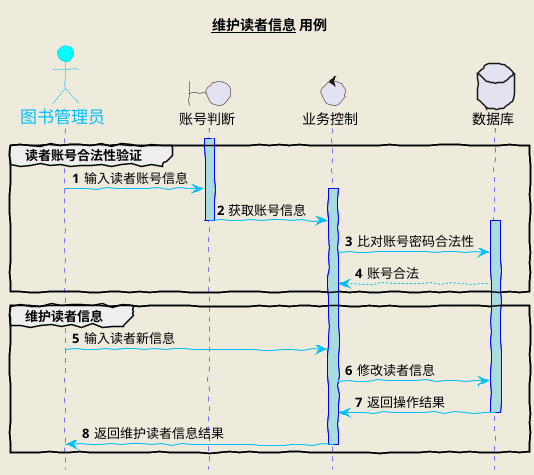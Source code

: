 @startuml
skinparam backgroundColor #EEEBDC
skinparam handwritten true

skinparam sequence {
	ArrowColor DeepSkyBlue
	ActorBorderColor DeepSkyBlue
	LifeLineBorderColor blue
	LifeLineBackgroundColor #A9DCDF
	
	ParticipantBorderColor DeepSkyBlue
	ParticipantBackgroundColor DodgerBlue
	ParticipantFontName Impact
	ParticipantFontSize 17
	ParticipantFontColor #A9DCDF
	
	ActorBackgroundColor aqua
	ActorFontColor DeepSkyBlue
	ActorFontSize 17
	ActorFontName Aapex
}

hide footbox
title __维护读者信息__ 用例
actor 图书管理员 
boundary 账号判断
control 业务控制
database 数据库


autonumber
group 读者账号合法性验证
activate 账号判断
	图书管理员 -> 账号判断 :  输入读者账号信息
	activate 业务控制
		账号判断 -> 业务控制 : 获取账号信息
deactivate 账号判断
		activate 数据库
			业务控制 -> 数据库 : 比对账号密码合法性
			数据库 --> 业务控制 : 账号合法
end
group 维护读者信息
			图书管理员 -> 业务控制 : 输入读者新信息
			业务控制 -> 数据库 : 修改读者信息
			数据库 -> 业务控制 : 返回操作结果
		deactivate 数据库
	业务控制 -> 图书管理员 : 返回维护读者信息结果
	deactivate 业务控制
	

end

@enduml